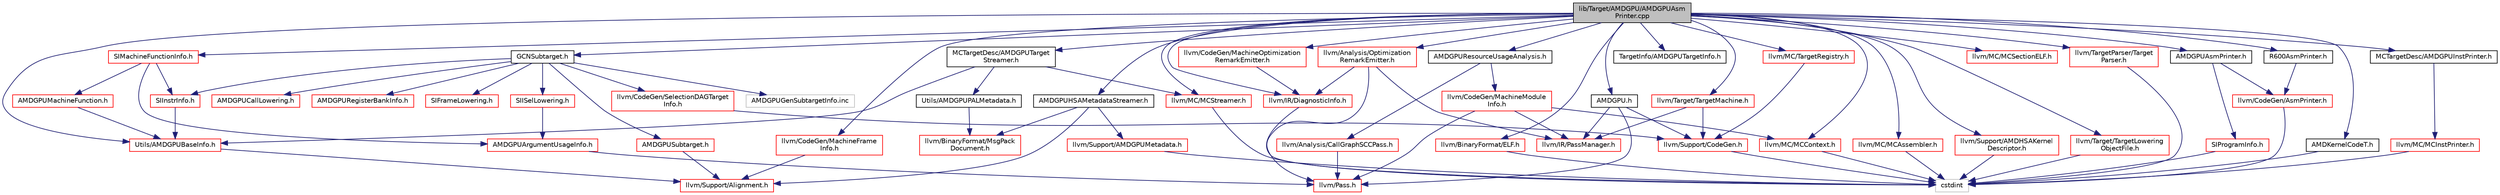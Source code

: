 digraph "lib/Target/AMDGPU/AMDGPUAsmPrinter.cpp"
{
 // LATEX_PDF_SIZE
  bgcolor="transparent";
  edge [fontname="Helvetica",fontsize="10",labelfontname="Helvetica",labelfontsize="10"];
  node [fontname="Helvetica",fontsize="10",shape=record];
  Node1 [label="lib/Target/AMDGPU/AMDGPUAsm\lPrinter.cpp",height=0.2,width=0.4,color="black", fillcolor="grey75", style="filled", fontcolor="black",tooltip=" "];
  Node1 -> Node2 [color="midnightblue",fontsize="10",style="solid",fontname="Helvetica"];
  Node2 [label="AMDGPUAsmPrinter.h",height=0.2,width=0.4,color="black",URL="$AMDGPUAsmPrinter_8h.html",tooltip=" "];
  Node2 -> Node3 [color="midnightblue",fontsize="10",style="solid",fontname="Helvetica"];
  Node3 [label="SIProgramInfo.h",height=0.2,width=0.4,color="red",URL="$SIProgramInfo_8h.html",tooltip=" "];
  Node3 -> Node5 [color="midnightblue",fontsize="10",style="solid",fontname="Helvetica"];
  Node5 [label="cstdint",height=0.2,width=0.4,color="grey75",tooltip=" "];
  Node2 -> Node6 [color="midnightblue",fontsize="10",style="solid",fontname="Helvetica"];
  Node6 [label="llvm/CodeGen/AsmPrinter.h",height=0.2,width=0.4,color="red",URL="$AsmPrinter_8h.html",tooltip=" "];
  Node6 -> Node5 [color="midnightblue",fontsize="10",style="solid",fontname="Helvetica"];
  Node1 -> Node180 [color="midnightblue",fontsize="10",style="solid",fontname="Helvetica"];
  Node180 [label="AMDGPU.h",height=0.2,width=0.4,color="black",URL="$AMDGPU_8h.html",tooltip=" "];
  Node180 -> Node181 [color="midnightblue",fontsize="10",style="solid",fontname="Helvetica"];
  Node181 [label="llvm/IR/PassManager.h",height=0.2,width=0.4,color="red",URL="$PassManager_8h.html",tooltip=" "];
  Node180 -> Node166 [color="midnightblue",fontsize="10",style="solid",fontname="Helvetica"];
  Node166 [label="llvm/Pass.h",height=0.2,width=0.4,color="red",URL="$Pass_8h.html",tooltip=" "];
  Node180 -> Node185 [color="midnightblue",fontsize="10",style="solid",fontname="Helvetica"];
  Node185 [label="llvm/Support/CodeGen.h",height=0.2,width=0.4,color="red",URL="$CodeGen_8h.html",tooltip=" "];
  Node185 -> Node5 [color="midnightblue",fontsize="10",style="solid",fontname="Helvetica"];
  Node1 -> Node210 [color="midnightblue",fontsize="10",style="solid",fontname="Helvetica"];
  Node210 [label="AMDGPUHSAMetadataStreamer.h",height=0.2,width=0.4,color="black",URL="$AMDGPUHSAMetadataStreamer_8h.html",tooltip=" "];
  Node210 -> Node211 [color="midnightblue",fontsize="10",style="solid",fontname="Helvetica"];
  Node211 [label="llvm/BinaryFormat/MsgPack\lDocument.h",height=0.2,width=0.4,color="red",URL="$MsgPackDocument_8h.html",tooltip=" "];
  Node210 -> Node214 [color="midnightblue",fontsize="10",style="solid",fontname="Helvetica"];
  Node214 [label="llvm/Support/AMDGPUMetadata.h",height=0.2,width=0.4,color="red",URL="$AMDGPUMetadata_8h.html",tooltip=" "];
  Node214 -> Node5 [color="midnightblue",fontsize="10",style="solid",fontname="Helvetica"];
  Node210 -> Node113 [color="midnightblue",fontsize="10",style="solid",fontname="Helvetica"];
  Node113 [label="llvm/Support/Alignment.h",height=0.2,width=0.4,color="red",URL="$Alignment_8h.html",tooltip=" "];
  Node1 -> Node215 [color="midnightblue",fontsize="10",style="solid",fontname="Helvetica"];
  Node215 [label="AMDGPUResourceUsageAnalysis.h",height=0.2,width=0.4,color="black",URL="$AMDGPUResourceUsageAnalysis_8h.html",tooltip="Analyzes how many registers and other resources are used by functions."];
  Node215 -> Node216 [color="midnightblue",fontsize="10",style="solid",fontname="Helvetica"];
  Node216 [label="llvm/Analysis/CallGraphSCCPass.h",height=0.2,width=0.4,color="red",URL="$CallGraphSCCPass_8h.html",tooltip=" "];
  Node216 -> Node166 [color="midnightblue",fontsize="10",style="solid",fontname="Helvetica"];
  Node215 -> Node217 [color="midnightblue",fontsize="10",style="solid",fontname="Helvetica"];
  Node217 [label="llvm/CodeGen/MachineModule\lInfo.h",height=0.2,width=0.4,color="red",URL="$MachineModuleInfo_8h.html",tooltip=" "];
  Node217 -> Node181 [color="midnightblue",fontsize="10",style="solid",fontname="Helvetica"];
  Node217 -> Node218 [color="midnightblue",fontsize="10",style="solid",fontname="Helvetica"];
  Node218 [label="llvm/MC/MCContext.h",height=0.2,width=0.4,color="red",URL="$MCContext_8h.html",tooltip=" "];
  Node218 -> Node5 [color="midnightblue",fontsize="10",style="solid",fontname="Helvetica"];
  Node217 -> Node166 [color="midnightblue",fontsize="10",style="solid",fontname="Helvetica"];
  Node1 -> Node232 [color="midnightblue",fontsize="10",style="solid",fontname="Helvetica"];
  Node232 [label="AMDKernelCodeT.h",height=0.2,width=0.4,color="black",URL="$AMDKernelCodeT_8h.html",tooltip=" "];
  Node232 -> Node5 [color="midnightblue",fontsize="10",style="solid",fontname="Helvetica"];
  Node1 -> Node233 [color="midnightblue",fontsize="10",style="solid",fontname="Helvetica"];
  Node233 [label="GCNSubtarget.h",height=0.2,width=0.4,color="black",URL="$GCNSubtarget_8h.html",tooltip=" "];
  Node233 -> Node234 [color="midnightblue",fontsize="10",style="solid",fontname="Helvetica"];
  Node234 [label="AMDGPUCallLowering.h",height=0.2,width=0.4,color="red",URL="$AMDGPUCallLowering_8h.html",tooltip=" "];
  Node233 -> Node239 [color="midnightblue",fontsize="10",style="solid",fontname="Helvetica"];
  Node239 [label="AMDGPURegisterBankInfo.h",height=0.2,width=0.4,color="red",URL="$AMDGPURegisterBankInfo_8h.html",tooltip=" "];
  Node233 -> Node242 [color="midnightblue",fontsize="10",style="solid",fontname="Helvetica"];
  Node242 [label="AMDGPUSubtarget.h",height=0.2,width=0.4,color="red",URL="$AMDGPUSubtarget_8h.html",tooltip=" "];
  Node242 -> Node113 [color="midnightblue",fontsize="10",style="solid",fontname="Helvetica"];
  Node233 -> Node243 [color="midnightblue",fontsize="10",style="solid",fontname="Helvetica"];
  Node243 [label="SIFrameLowering.h",height=0.2,width=0.4,color="red",URL="$SIFrameLowering_8h.html",tooltip=" "];
  Node233 -> Node249 [color="midnightblue",fontsize="10",style="solid",fontname="Helvetica"];
  Node249 [label="SIISelLowering.h",height=0.2,width=0.4,color="red",URL="$SIISelLowering_8h.html",tooltip=" "];
  Node249 -> Node281 [color="midnightblue",fontsize="10",style="solid",fontname="Helvetica"];
  Node281 [label="AMDGPUArgumentUsageInfo.h",height=0.2,width=0.4,color="red",URL="$AMDGPUArgumentUsageInfo_8h.html",tooltip=" "];
  Node281 -> Node166 [color="midnightblue",fontsize="10",style="solid",fontname="Helvetica"];
  Node233 -> Node282 [color="midnightblue",fontsize="10",style="solid",fontname="Helvetica"];
  Node282 [label="SIInstrInfo.h",height=0.2,width=0.4,color="red",URL="$SIInstrInfo_8h.html",tooltip=" "];
  Node282 -> Node288 [color="midnightblue",fontsize="10",style="solid",fontname="Helvetica"];
  Node288 [label="Utils/AMDGPUBaseInfo.h",height=0.2,width=0.4,color="red",URL="$AMDGPUBaseInfo_8h.html",tooltip=" "];
  Node288 -> Node113 [color="midnightblue",fontsize="10",style="solid",fontname="Helvetica"];
  Node233 -> Node319 [color="midnightblue",fontsize="10",style="solid",fontname="Helvetica"];
  Node319 [label="llvm/CodeGen/SelectionDAGTarget\lInfo.h",height=0.2,width=0.4,color="red",URL="$SelectionDAGTargetInfo_8h.html",tooltip=" "];
  Node319 -> Node185 [color="midnightblue",fontsize="10",style="solid",fontname="Helvetica"];
  Node233 -> Node287 [color="midnightblue",fontsize="10",style="solid",fontname="Helvetica"];
  Node287 [label="AMDGPUGenSubtargetInfo.inc",height=0.2,width=0.4,color="grey75",tooltip=" "];
  Node1 -> Node320 [color="midnightblue",fontsize="10",style="solid",fontname="Helvetica"];
  Node320 [label="MCTargetDesc/AMDGPUInstPrinter.h",height=0.2,width=0.4,color="black",URL="$AMDGPUInstPrinter_8h.html",tooltip=" "];
  Node320 -> Node321 [color="midnightblue",fontsize="10",style="solid",fontname="Helvetica"];
  Node321 [label="llvm/MC/MCInstPrinter.h",height=0.2,width=0.4,color="red",URL="$MCInstPrinter_8h.html",tooltip=" "];
  Node321 -> Node5 [color="midnightblue",fontsize="10",style="solid",fontname="Helvetica"];
  Node1 -> Node322 [color="midnightblue",fontsize="10",style="solid",fontname="Helvetica"];
  Node322 [label="MCTargetDesc/AMDGPUTarget\lStreamer.h",height=0.2,width=0.4,color="black",URL="$AMDGPUTargetStreamer_8h.html",tooltip=" "];
  Node322 -> Node288 [color="midnightblue",fontsize="10",style="solid",fontname="Helvetica"];
  Node322 -> Node323 [color="midnightblue",fontsize="10",style="solid",fontname="Helvetica"];
  Node323 [label="Utils/AMDGPUPALMetadata.h",height=0.2,width=0.4,color="black",URL="$AMDGPUPALMetadata_8h.html",tooltip=" "];
  Node323 -> Node211 [color="midnightblue",fontsize="10",style="solid",fontname="Helvetica"];
  Node322 -> Node324 [color="midnightblue",fontsize="10",style="solid",fontname="Helvetica"];
  Node324 [label="llvm/MC/MCStreamer.h",height=0.2,width=0.4,color="red",URL="$MCStreamer_8h.html",tooltip=" "];
  Node324 -> Node5 [color="midnightblue",fontsize="10",style="solid",fontname="Helvetica"];
  Node1 -> Node334 [color="midnightblue",fontsize="10",style="solid",fontname="Helvetica"];
  Node334 [label="R600AsmPrinter.h",height=0.2,width=0.4,color="black",URL="$R600AsmPrinter_8h.html",tooltip=" "];
  Node334 -> Node6 [color="midnightblue",fontsize="10",style="solid",fontname="Helvetica"];
  Node1 -> Node335 [color="midnightblue",fontsize="10",style="solid",fontname="Helvetica"];
  Node335 [label="SIMachineFunctionInfo.h",height=0.2,width=0.4,color="red",URL="$SIMachineFunctionInfo_8h.html",tooltip=" "];
  Node335 -> Node281 [color="midnightblue",fontsize="10",style="solid",fontname="Helvetica"];
  Node335 -> Node336 [color="midnightblue",fontsize="10",style="solid",fontname="Helvetica"];
  Node336 [label="AMDGPUMachineFunction.h",height=0.2,width=0.4,color="red",URL="$AMDGPUMachineFunction_8h.html",tooltip=" "];
  Node336 -> Node288 [color="midnightblue",fontsize="10",style="solid",fontname="Helvetica"];
  Node335 -> Node282 [color="midnightblue",fontsize="10",style="solid",fontname="Helvetica"];
  Node1 -> Node349 [color="midnightblue",fontsize="10",style="solid",fontname="Helvetica"];
  Node349 [label="TargetInfo/AMDGPUTargetInfo.h",height=0.2,width=0.4,color="black",URL="$AMDGPUTargetInfo_8h.html",tooltip=" "];
  Node1 -> Node288 [color="midnightblue",fontsize="10",style="solid",fontname="Helvetica"];
  Node1 -> Node350 [color="midnightblue",fontsize="10",style="solid",fontname="Helvetica"];
  Node350 [label="llvm/Analysis/Optimization\lRemarkEmitter.h",height=0.2,width=0.4,color="red",URL="$OptimizationRemarkEmitter_8h.html",tooltip=" "];
  Node350 -> Node353 [color="midnightblue",fontsize="10",style="solid",fontname="Helvetica"];
  Node353 [label="llvm/IR/DiagnosticInfo.h",height=0.2,width=0.4,color="red",URL="$DiagnosticInfo_8h.html",tooltip=" "];
  Node353 -> Node5 [color="midnightblue",fontsize="10",style="solid",fontname="Helvetica"];
  Node350 -> Node181 [color="midnightblue",fontsize="10",style="solid",fontname="Helvetica"];
  Node350 -> Node166 [color="midnightblue",fontsize="10",style="solid",fontname="Helvetica"];
  Node1 -> Node354 [color="midnightblue",fontsize="10",style="solid",fontname="Helvetica"];
  Node354 [label="llvm/BinaryFormat/ELF.h",height=0.2,width=0.4,color="red",URL="$BinaryFormat_2ELF_8h.html",tooltip=" "];
  Node354 -> Node5 [color="midnightblue",fontsize="10",style="solid",fontname="Helvetica"];
  Node1 -> Node378 [color="midnightblue",fontsize="10",style="solid",fontname="Helvetica"];
  Node378 [label="llvm/CodeGen/MachineFrame\lInfo.h",height=0.2,width=0.4,color="red",URL="$MachineFrameInfo_8h.html",tooltip=" "];
  Node378 -> Node113 [color="midnightblue",fontsize="10",style="solid",fontname="Helvetica"];
  Node1 -> Node379 [color="midnightblue",fontsize="10",style="solid",fontname="Helvetica"];
  Node379 [label="llvm/CodeGen/MachineOptimization\lRemarkEmitter.h",height=0.2,width=0.4,color="red",URL="$MachineOptimizationRemarkEmitter_8h.html",tooltip="===- MachineOptimizationRemarkEmitter.h - Opt Diagnostics -*- C++ -*-—===//"];
  Node379 -> Node353 [color="midnightblue",fontsize="10",style="solid",fontname="Helvetica"];
  Node1 -> Node353 [color="midnightblue",fontsize="10",style="solid",fontname="Helvetica"];
  Node1 -> Node380 [color="midnightblue",fontsize="10",style="solid",fontname="Helvetica"];
  Node380 [label="llvm/MC/MCAssembler.h",height=0.2,width=0.4,color="red",URL="$MCAssembler_8h.html",tooltip=" "];
  Node380 -> Node5 [color="midnightblue",fontsize="10",style="solid",fontname="Helvetica"];
  Node1 -> Node218 [color="midnightblue",fontsize="10",style="solid",fontname="Helvetica"];
  Node1 -> Node383 [color="midnightblue",fontsize="10",style="solid",fontname="Helvetica"];
  Node383 [label="llvm/MC/MCSectionELF.h",height=0.2,width=0.4,color="red",URL="$MCSectionELF_8h.html",tooltip=" "];
  Node1 -> Node324 [color="midnightblue",fontsize="10",style="solid",fontname="Helvetica"];
  Node1 -> Node385 [color="midnightblue",fontsize="10",style="solid",fontname="Helvetica"];
  Node385 [label="llvm/MC/TargetRegistry.h",height=0.2,width=0.4,color="red",URL="$TargetRegistry_8h.html",tooltip=" "];
  Node385 -> Node185 [color="midnightblue",fontsize="10",style="solid",fontname="Helvetica"];
  Node1 -> Node391 [color="midnightblue",fontsize="10",style="solid",fontname="Helvetica"];
  Node391 [label="llvm/Support/AMDHSAKernel\lDescriptor.h",height=0.2,width=0.4,color="red",URL="$AMDHSAKernelDescriptor_8h.html",tooltip=" "];
  Node391 -> Node5 [color="midnightblue",fontsize="10",style="solid",fontname="Helvetica"];
  Node1 -> Node392 [color="midnightblue",fontsize="10",style="solid",fontname="Helvetica"];
  Node392 [label="llvm/Target/TargetLowering\lObjectFile.h",height=0.2,width=0.4,color="red",URL="$TargetLoweringObjectFile_8h.html",tooltip=" "];
  Node392 -> Node5 [color="midnightblue",fontsize="10",style="solid",fontname="Helvetica"];
  Node1 -> Node339 [color="midnightblue",fontsize="10",style="solid",fontname="Helvetica"];
  Node339 [label="llvm/Target/TargetMachine.h",height=0.2,width=0.4,color="red",URL="$Target_2TargetMachine_8h.html",tooltip=" "];
  Node339 -> Node181 [color="midnightblue",fontsize="10",style="solid",fontname="Helvetica"];
  Node339 -> Node185 [color="midnightblue",fontsize="10",style="solid",fontname="Helvetica"];
  Node1 -> Node393 [color="midnightblue",fontsize="10",style="solid",fontname="Helvetica"];
  Node393 [label="llvm/TargetParser/Target\lParser.h",height=0.2,width=0.4,color="red",URL="$TargetParser_8h.html",tooltip=" "];
  Node393 -> Node5 [color="midnightblue",fontsize="10",style="solid",fontname="Helvetica"];
}
